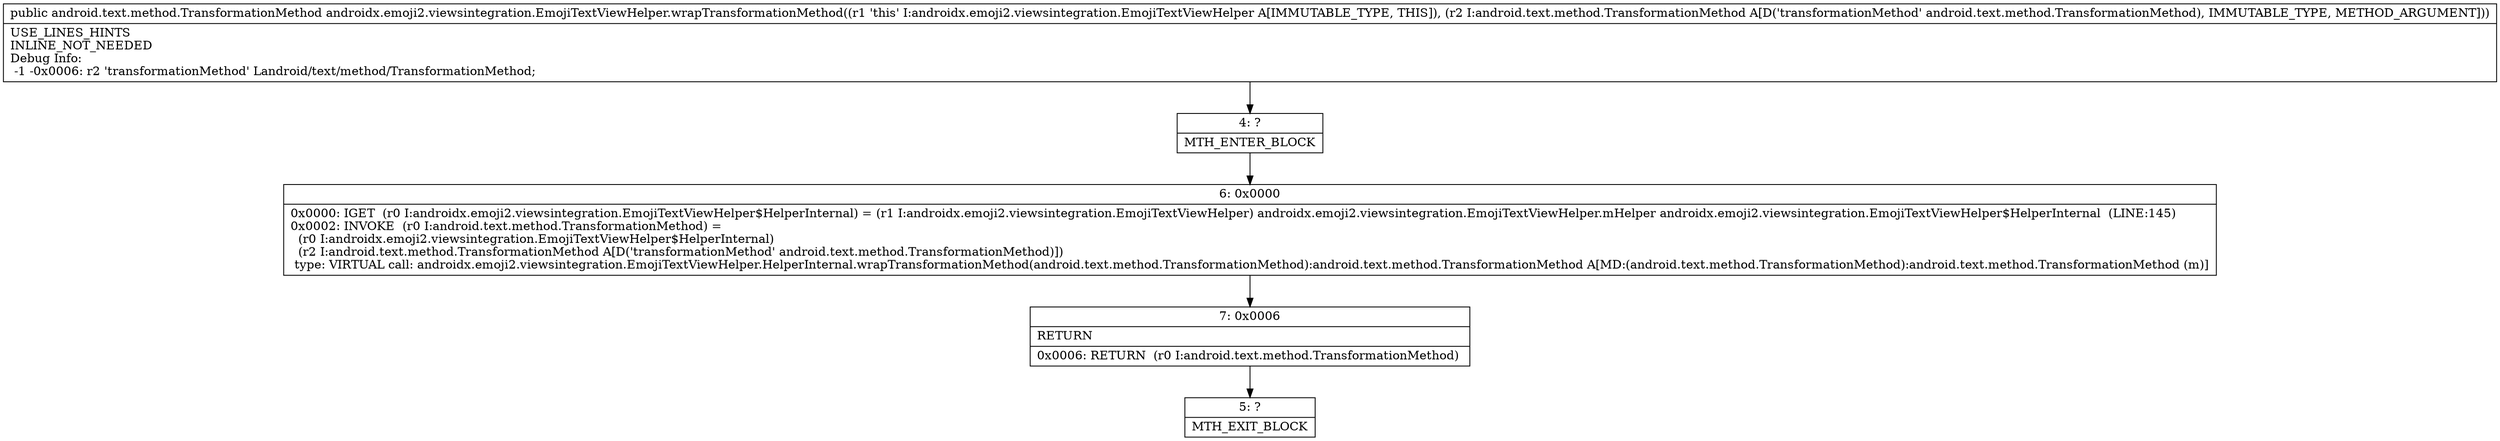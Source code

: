 digraph "CFG forandroidx.emoji2.viewsintegration.EmojiTextViewHelper.wrapTransformationMethod(Landroid\/text\/method\/TransformationMethod;)Landroid\/text\/method\/TransformationMethod;" {
Node_4 [shape=record,label="{4\:\ ?|MTH_ENTER_BLOCK\l}"];
Node_6 [shape=record,label="{6\:\ 0x0000|0x0000: IGET  (r0 I:androidx.emoji2.viewsintegration.EmojiTextViewHelper$HelperInternal) = (r1 I:androidx.emoji2.viewsintegration.EmojiTextViewHelper) androidx.emoji2.viewsintegration.EmojiTextViewHelper.mHelper androidx.emoji2.viewsintegration.EmojiTextViewHelper$HelperInternal  (LINE:145)\l0x0002: INVOKE  (r0 I:android.text.method.TransformationMethod) = \l  (r0 I:androidx.emoji2.viewsintegration.EmojiTextViewHelper$HelperInternal)\l  (r2 I:android.text.method.TransformationMethod A[D('transformationMethod' android.text.method.TransformationMethod)])\l type: VIRTUAL call: androidx.emoji2.viewsintegration.EmojiTextViewHelper.HelperInternal.wrapTransformationMethod(android.text.method.TransformationMethod):android.text.method.TransformationMethod A[MD:(android.text.method.TransformationMethod):android.text.method.TransformationMethod (m)]\l}"];
Node_7 [shape=record,label="{7\:\ 0x0006|RETURN\l|0x0006: RETURN  (r0 I:android.text.method.TransformationMethod) \l}"];
Node_5 [shape=record,label="{5\:\ ?|MTH_EXIT_BLOCK\l}"];
MethodNode[shape=record,label="{public android.text.method.TransformationMethod androidx.emoji2.viewsintegration.EmojiTextViewHelper.wrapTransformationMethod((r1 'this' I:androidx.emoji2.viewsintegration.EmojiTextViewHelper A[IMMUTABLE_TYPE, THIS]), (r2 I:android.text.method.TransformationMethod A[D('transformationMethod' android.text.method.TransformationMethod), IMMUTABLE_TYPE, METHOD_ARGUMENT]))  | USE_LINES_HINTS\lINLINE_NOT_NEEDED\lDebug Info:\l  \-1 \-0x0006: r2 'transformationMethod' Landroid\/text\/method\/TransformationMethod;\l}"];
MethodNode -> Node_4;Node_4 -> Node_6;
Node_6 -> Node_7;
Node_7 -> Node_5;
}


